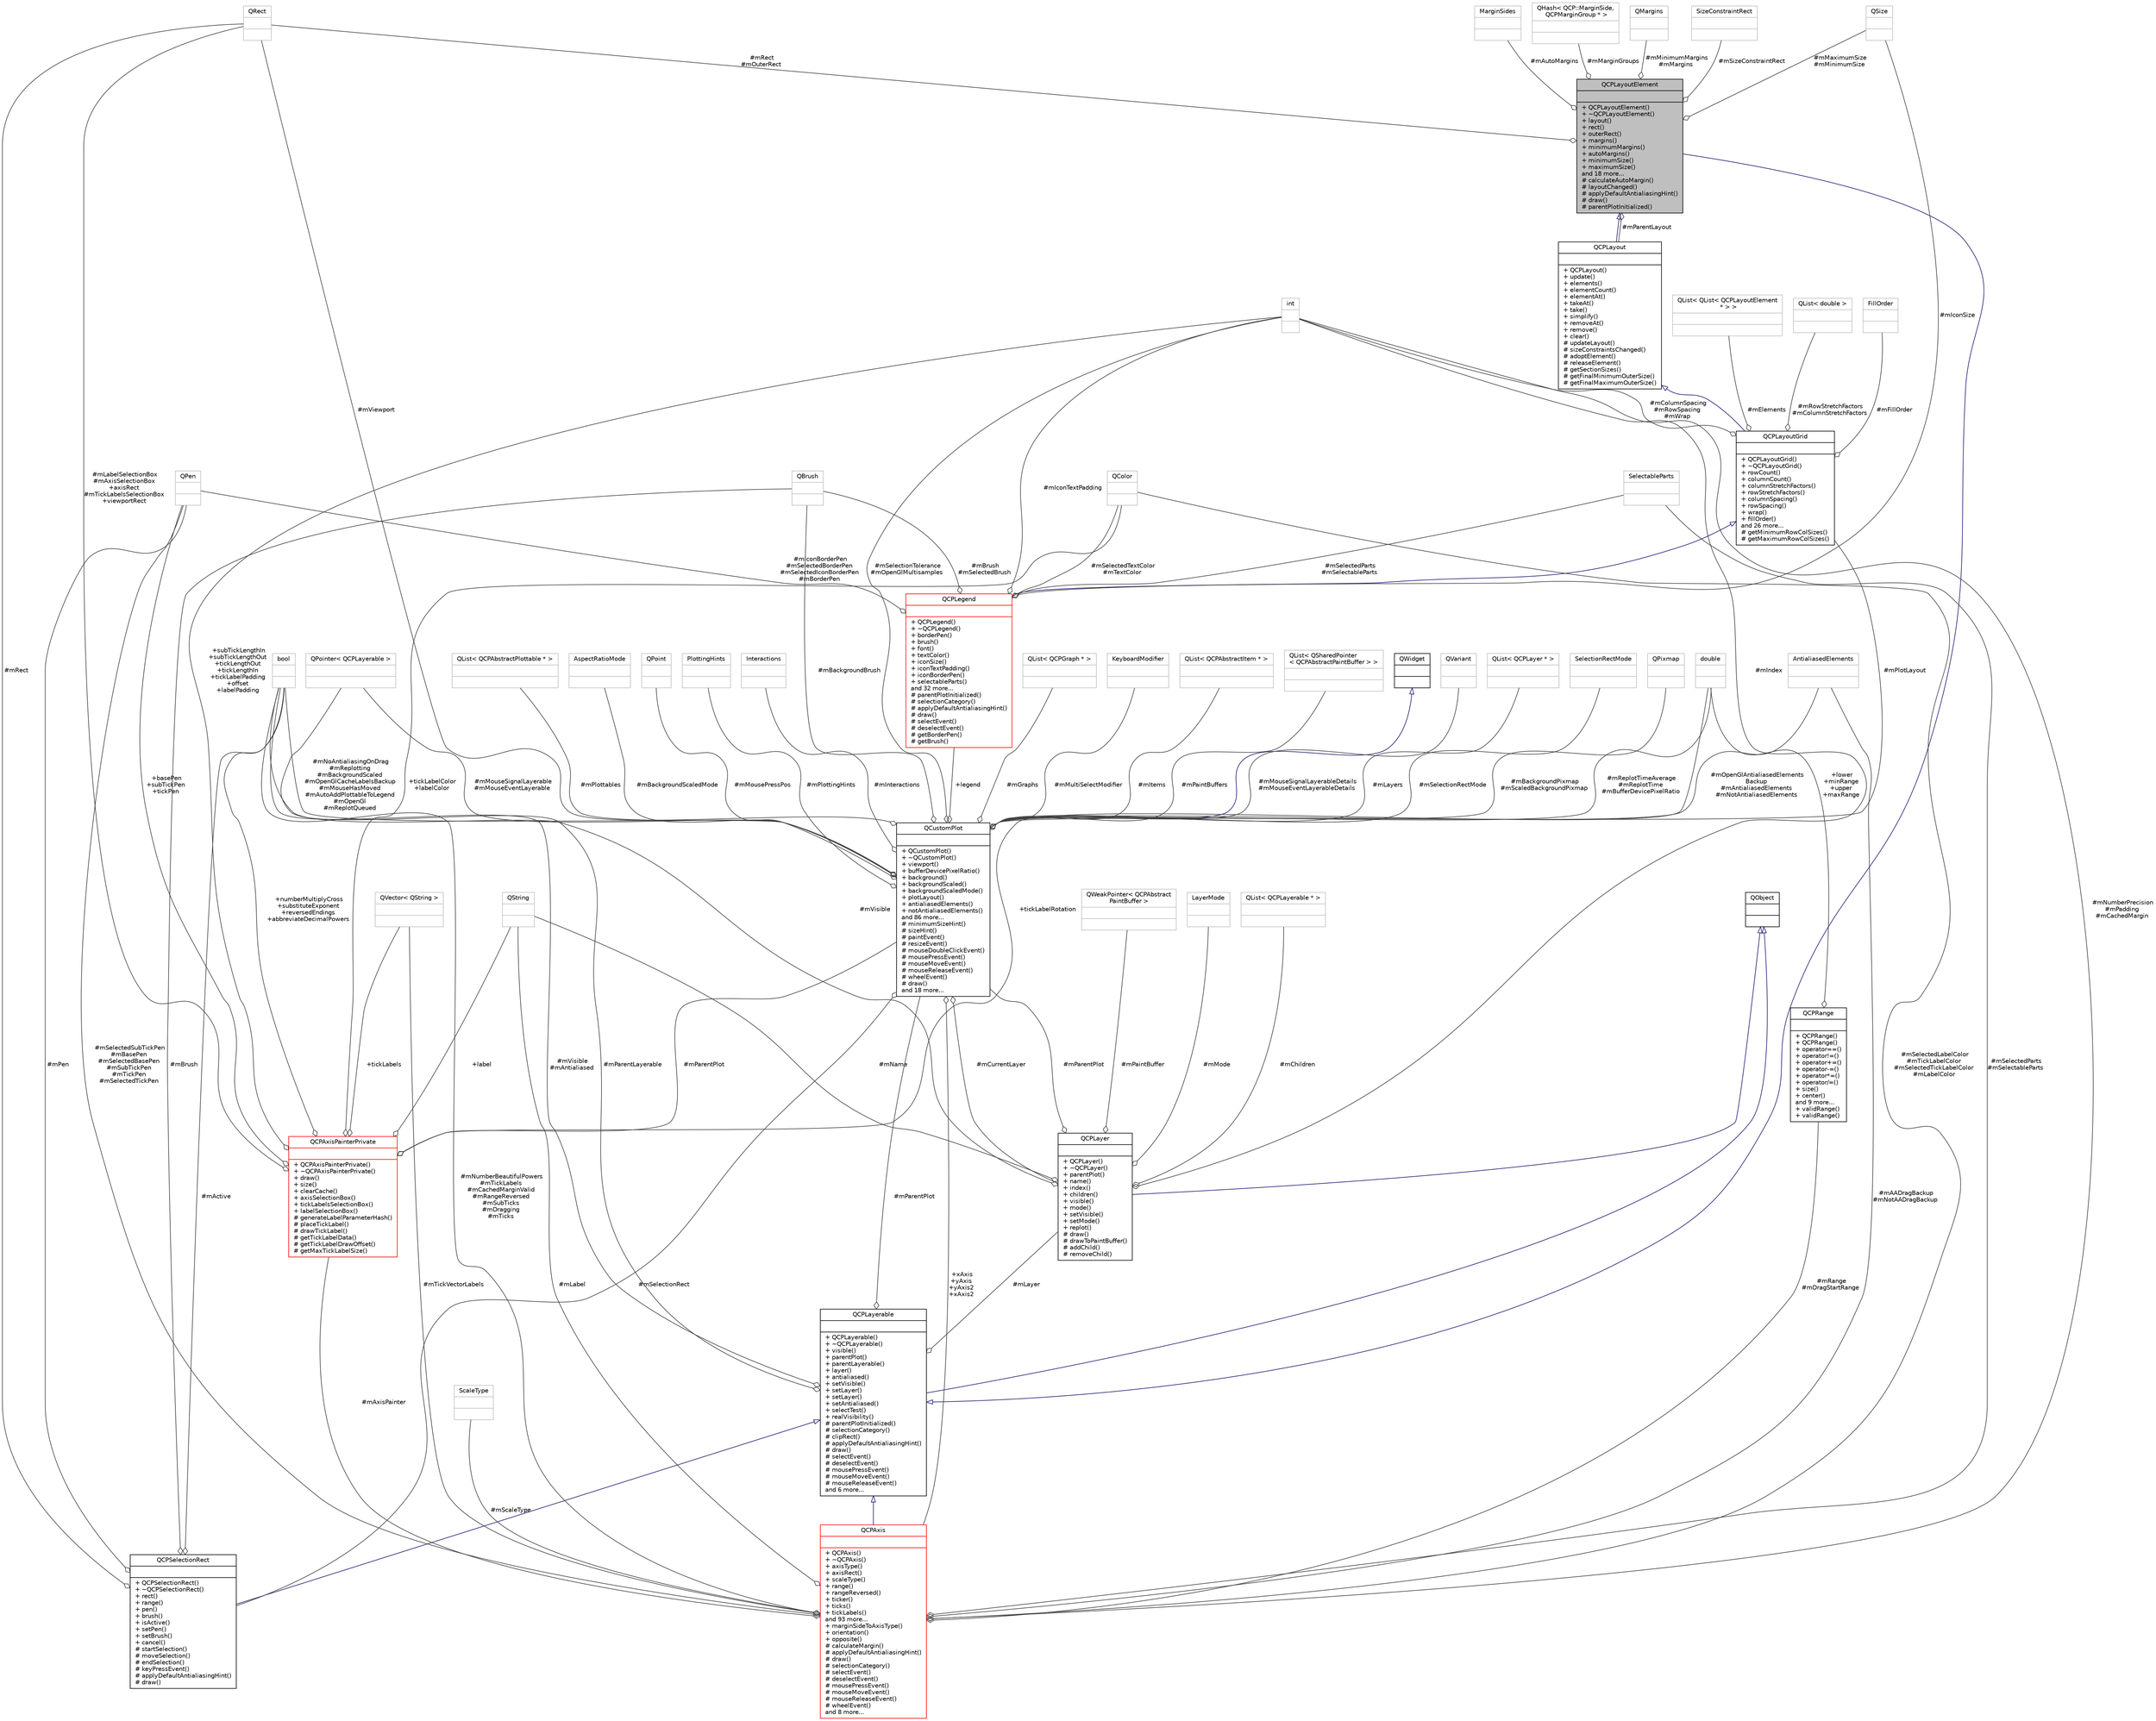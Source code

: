 digraph "QCPLayoutElement"
{
 // LATEX_PDF_SIZE
  edge [fontname="Helvetica",fontsize="10",labelfontname="Helvetica",labelfontsize="10"];
  node [fontname="Helvetica",fontsize="10",shape=record];
  Node1 [label="{QCPLayoutElement\n||+ QCPLayoutElement()\l+ ~QCPLayoutElement()\l+ layout()\l+ rect()\l+ outerRect()\l+ margins()\l+ minimumMargins()\l+ autoMargins()\l+ minimumSize()\l+ maximumSize()\land 18 more...\l# calculateAutoMargin()\l# layoutChanged()\l# applyDefaultAntialiasingHint()\l# draw()\l# parentPlotInitialized()\l}",height=0.2,width=0.4,color="black", fillcolor="grey75", style="filled", fontcolor="black",tooltip="The abstract base class for all objects that form the layout system."];
  Node2 -> Node1 [dir="back",color="midnightblue",fontsize="10",style="solid",arrowtail="onormal",fontname="Helvetica"];
  Node2 [label="{QCPLayerable\n||+ QCPLayerable()\l+ ~QCPLayerable()\l+ visible()\l+ parentPlot()\l+ parentLayerable()\l+ layer()\l+ antialiased()\l+ setVisible()\l+ setLayer()\l+ setLayer()\l+ setAntialiased()\l+ selectTest()\l+ realVisibility()\l# parentPlotInitialized()\l# selectionCategory()\l# clipRect()\l# applyDefaultAntialiasingHint()\l# draw()\l# selectEvent()\l# deselectEvent()\l# mousePressEvent()\l# mouseMoveEvent()\l# mouseReleaseEvent()\land 6 more...\l}",height=0.2,width=0.4,color="black", fillcolor="white", style="filled",URL="$classQCPLayerable.html",tooltip="Base class for all drawable objects."];
  Node3 -> Node2 [dir="back",color="midnightblue",fontsize="10",style="solid",arrowtail="onormal",fontname="Helvetica"];
  Node3 [label="{QObject\n||}",height=0.2,width=0.4,color="black", fillcolor="white", style="filled",URL="$classQObject.html",tooltip=" "];
  Node4 -> Node2 [color="grey25",fontsize="10",style="solid",label=" #mLayer" ,arrowhead="odiamond",fontname="Helvetica"];
  Node4 [label="{QCPLayer\n||+ QCPLayer()\l+ ~QCPLayer()\l+ parentPlot()\l+ name()\l+ index()\l+ children()\l+ visible()\l+ mode()\l+ setVisible()\l+ setMode()\l+ replot()\l# draw()\l# drawToPaintBuffer()\l# addChild()\l# removeChild()\l}",height=0.2,width=0.4,color="black", fillcolor="white", style="filled",URL="$classQCPLayer.html",tooltip="A layer that may contain objects, to control the rendering order."];
  Node3 -> Node4 [dir="back",color="midnightblue",fontsize="10",style="solid",arrowtail="onormal",fontname="Helvetica"];
  Node5 -> Node4 [color="grey25",fontsize="10",style="solid",label=" #mName" ,arrowhead="odiamond",fontname="Helvetica"];
  Node5 [label="{QString\n||}",height=0.2,width=0.4,color="grey75", fillcolor="white", style="filled",tooltip=" "];
  Node6 -> Node4 [color="grey25",fontsize="10",style="solid",label=" #mIndex" ,arrowhead="odiamond",fontname="Helvetica"];
  Node6 [label="{int\n||}",height=0.2,width=0.4,color="grey75", fillcolor="white", style="filled",tooltip=" "];
  Node7 -> Node4 [color="grey25",fontsize="10",style="solid",label=" #mPaintBuffer" ,arrowhead="odiamond",fontname="Helvetica"];
  Node7 [label="{QWeakPointer\< QCPAbstract\lPaintBuffer \>\n||}",height=0.2,width=0.4,color="grey75", fillcolor="white", style="filled",tooltip=" "];
  Node8 -> Node4 [color="grey25",fontsize="10",style="solid",label=" #mVisible" ,arrowhead="odiamond",fontname="Helvetica"];
  Node8 [label="{bool\n||}",height=0.2,width=0.4,color="grey75", fillcolor="white", style="filled",tooltip=" "];
  Node9 -> Node4 [color="grey25",fontsize="10",style="solid",label=" #mParentPlot" ,arrowhead="odiamond",fontname="Helvetica"];
  Node9 [label="{QCustomPlot\n||+ QCustomPlot()\l+ ~QCustomPlot()\l+ viewport()\l+ bufferDevicePixelRatio()\l+ background()\l+ backgroundScaled()\l+ backgroundScaledMode()\l+ plotLayout()\l+ antialiasedElements()\l+ notAntialiasedElements()\land 86 more...\l# minimumSizeHint()\l# sizeHint()\l# paintEvent()\l# resizeEvent()\l# mouseDoubleClickEvent()\l# mousePressEvent()\l# mouseMoveEvent()\l# mouseReleaseEvent()\l# wheelEvent()\l# draw()\land 18 more...\l}",height=0.2,width=0.4,color="black", fillcolor="white", style="filled",URL="$classQCustomPlot.html",tooltip="The central class of the library. This is the QWidget which displays the plot and interacts with the ..."];
  Node10 -> Node9 [dir="back",color="midnightblue",fontsize="10",style="solid",arrowtail="onormal",fontname="Helvetica"];
  Node10 [label="{QWidget\n||}",height=0.2,width=0.4,color="black", fillcolor="white", style="filled",URL="$classQWidget.html",tooltip=" "];
  Node4 -> Node9 [color="grey25",fontsize="10",style="solid",label=" #mCurrentLayer" ,arrowhead="odiamond",fontname="Helvetica"];
  Node11 -> Node9 [color="grey25",fontsize="10",style="solid",label=" #mPlotLayout" ,arrowhead="odiamond",fontname="Helvetica"];
  Node11 [label="{QCPLayoutGrid\n||+ QCPLayoutGrid()\l+ ~QCPLayoutGrid()\l+ rowCount()\l+ columnCount()\l+ columnStretchFactors()\l+ rowStretchFactors()\l+ columnSpacing()\l+ rowSpacing()\l+ wrap()\l+ fillOrder()\land 26 more...\l# getMinimumRowColSizes()\l# getMaximumRowColSizes()\l}",height=0.2,width=0.4,color="black", fillcolor="white", style="filled",URL="$classQCPLayoutGrid.html",tooltip="A layout that arranges child elements in a grid."];
  Node12 -> Node11 [dir="back",color="midnightblue",fontsize="10",style="solid",arrowtail="onormal",fontname="Helvetica"];
  Node12 [label="{QCPLayout\n||+ QCPLayout()\l+ update()\l+ elements()\l+ elementCount()\l+ elementAt()\l+ takeAt()\l+ take()\l+ simplify()\l+ removeAt()\l+ remove()\l+ clear()\l# updateLayout()\l# sizeConstraintsChanged()\l# adoptElement()\l# releaseElement()\l# getSectionSizes()\l# getFinalMinimumOuterSize()\l# getFinalMaximumOuterSize()\l}",height=0.2,width=0.4,color="black", fillcolor="white", style="filled",URL="$classQCPLayout.html",tooltip="The abstract base class for layouts."];
  Node1 -> Node12 [dir="back",color="midnightblue",fontsize="10",style="solid",arrowtail="onormal",fontname="Helvetica"];
  Node13 -> Node11 [color="grey25",fontsize="10",style="solid",label=" #mElements" ,arrowhead="odiamond",fontname="Helvetica"];
  Node13 [label="{QList\< QList\< QCPLayoutElement\l * \> \>\n||}",height=0.2,width=0.4,color="grey75", fillcolor="white", style="filled",tooltip=" "];
  Node14 -> Node11 [color="grey25",fontsize="10",style="solid",label=" #mRowStretchFactors\n#mColumnStretchFactors" ,arrowhead="odiamond",fontname="Helvetica"];
  Node14 [label="{QList\< double \>\n||}",height=0.2,width=0.4,color="grey75", fillcolor="white", style="filled",tooltip=" "];
  Node6 -> Node11 [color="grey25",fontsize="10",style="solid",label=" #mColumnSpacing\n#mRowSpacing\n#mWrap" ,arrowhead="odiamond",fontname="Helvetica"];
  Node15 -> Node11 [color="grey25",fontsize="10",style="solid",label=" #mFillOrder" ,arrowhead="odiamond",fontname="Helvetica"];
  Node15 [label="{FillOrder\n||}",height=0.2,width=0.4,color="grey75", fillcolor="white", style="filled",tooltip=" "];
  Node16 -> Node9 [color="grey25",fontsize="10",style="solid",label=" #mMouseSignalLayerableDetails\n#mMouseEventLayerableDetails" ,arrowhead="odiamond",fontname="Helvetica"];
  Node16 [label="{QVariant\n||}",height=0.2,width=0.4,color="grey75", fillcolor="white", style="filled",tooltip=" "];
  Node17 -> Node9 [color="grey25",fontsize="10",style="solid",label=" #mPlottingHints" ,arrowhead="odiamond",fontname="Helvetica"];
  Node17 [label="{PlottingHints\n||}",height=0.2,width=0.4,color="grey75", fillcolor="white", style="filled",tooltip=" "];
  Node18 -> Node9 [color="grey25",fontsize="10",style="solid",label=" #mInteractions" ,arrowhead="odiamond",fontname="Helvetica"];
  Node18 [label="{Interactions\n||}",height=0.2,width=0.4,color="grey75", fillcolor="white", style="filled",tooltip=" "];
  Node19 -> Node9 [color="grey25",fontsize="10",style="solid",label=" #mReplotTimeAverage\n#mReplotTime\n#mBufferDevicePixelRatio" ,arrowhead="odiamond",fontname="Helvetica"];
  Node19 [label="{double\n||}",height=0.2,width=0.4,color="grey75", fillcolor="white", style="filled",tooltip=" "];
  Node20 -> Node9 [color="grey25",fontsize="10",style="solid",label=" #mSelectionRect" ,arrowhead="odiamond",fontname="Helvetica"];
  Node20 [label="{QCPSelectionRect\n||+ QCPSelectionRect()\l+ ~QCPSelectionRect()\l+ rect()\l+ range()\l+ pen()\l+ brush()\l+ isActive()\l+ setPen()\l+ setBrush()\l+ cancel()\l# startSelection()\l# moveSelection()\l# endSelection()\l# keyPressEvent()\l# applyDefaultAntialiasingHint()\l# draw()\l}",height=0.2,width=0.4,color="black", fillcolor="white", style="filled",URL="$classQCPSelectionRect.html",tooltip="Provides rect/rubber-band data selection and range zoom interaction."];
  Node2 -> Node20 [dir="back",color="midnightblue",fontsize="10",style="solid",arrowtail="onormal",fontname="Helvetica"];
  Node21 -> Node20 [color="grey25",fontsize="10",style="solid",label=" #mPen" ,arrowhead="odiamond",fontname="Helvetica"];
  Node21 [label="{QPen\n||}",height=0.2,width=0.4,color="grey75", fillcolor="white", style="filled",tooltip=" "];
  Node8 -> Node20 [color="grey25",fontsize="10",style="solid",label=" #mActive" ,arrowhead="odiamond",fontname="Helvetica"];
  Node22 -> Node20 [color="grey25",fontsize="10",style="solid",label=" #mBrush" ,arrowhead="odiamond",fontname="Helvetica"];
  Node22 [label="{QBrush\n||}",height=0.2,width=0.4,color="grey75", fillcolor="white", style="filled",tooltip=" "];
  Node23 -> Node20 [color="grey25",fontsize="10",style="solid",label=" #mRect" ,arrowhead="odiamond",fontname="Helvetica"];
  Node23 [label="{QRect\n||}",height=0.2,width=0.4,color="grey75", fillcolor="white", style="filled",tooltip=" "];
  Node24 -> Node9 [color="grey25",fontsize="10",style="solid",label=" #mGraphs" ,arrowhead="odiamond",fontname="Helvetica"];
  Node24 [label="{QList\< QCPGraph * \>\n||}",height=0.2,width=0.4,color="grey75", fillcolor="white", style="filled",tooltip=" "];
  Node25 -> Node9 [color="grey25",fontsize="10",style="solid",label=" #mMultiSelectModifier" ,arrowhead="odiamond",fontname="Helvetica"];
  Node25 [label="{KeyboardModifier\n||}",height=0.2,width=0.4,color="grey75", fillcolor="white", style="filled",tooltip=" "];
  Node26 -> Node9 [color="grey25",fontsize="10",style="solid",label=" #mItems" ,arrowhead="odiamond",fontname="Helvetica"];
  Node26 [label="{QList\< QCPAbstractItem * \>\n||}",height=0.2,width=0.4,color="grey75", fillcolor="white", style="filled",tooltip=" "];
  Node27 -> Node9 [color="grey25",fontsize="10",style="solid",label=" #mPaintBuffers" ,arrowhead="odiamond",fontname="Helvetica"];
  Node27 [label="{QList\< QSharedPointer\l\< QCPAbstractPaintBuffer \> \>\n||}",height=0.2,width=0.4,color="grey75", fillcolor="white", style="filled",tooltip=" "];
  Node28 -> Node9 [color="grey25",fontsize="10",style="solid",label=" +xAxis\n+yAxis\n+yAxis2\n+xAxis2" ,arrowhead="odiamond",fontname="Helvetica"];
  Node28 [label="{QCPAxis\n||+ QCPAxis()\l+ ~QCPAxis()\l+ axisType()\l+ axisRect()\l+ scaleType()\l+ range()\l+ rangeReversed()\l+ ticker()\l+ ticks()\l+ tickLabels()\land 93 more...\l+ marginSideToAxisType()\l+ orientation()\l+ opposite()\l# calculateMargin()\l# applyDefaultAntialiasingHint()\l# draw()\l# selectionCategory()\l# selectEvent()\l# deselectEvent()\l# mousePressEvent()\l# mouseMoveEvent()\l# mouseReleaseEvent()\l# wheelEvent()\land 8 more...\l}",height=0.2,width=0.4,color="red", fillcolor="white", style="filled",URL="$classQCPAxis.html",tooltip="Manages a single axis inside a QCustomPlot."];
  Node2 -> Node28 [dir="back",color="midnightblue",fontsize="10",style="solid",arrowtail="onormal",fontname="Helvetica"];
  Node29 -> Node28 [color="grey25",fontsize="10",style="solid",label=" #mScaleType" ,arrowhead="odiamond",fontname="Helvetica"];
  Node29 [label="{ScaleType\n||}",height=0.2,width=0.4,color="grey75", fillcolor="white", style="filled",tooltip=" "];
  Node30 -> Node28 [color="grey25",fontsize="10",style="solid",label=" #mSelectedParts\n#mSelectableParts" ,arrowhead="odiamond",fontname="Helvetica"];
  Node30 [label="{SelectableParts\n||}",height=0.2,width=0.4,color="grey75", fillcolor="white", style="filled",tooltip=" "];
  Node31 -> Node28 [color="grey25",fontsize="10",style="solid",label=" #mTickVectorLabels" ,arrowhead="odiamond",fontname="Helvetica"];
  Node31 [label="{QVector\< QString \>\n||}",height=0.2,width=0.4,color="grey75", fillcolor="white", style="filled",tooltip=" "];
  Node32 -> Node28 [color="grey25",fontsize="10",style="solid",label=" #mRange\n#mDragStartRange" ,arrowhead="odiamond",fontname="Helvetica"];
  Node32 [label="{QCPRange\n||+ QCPRange()\l+ QCPRange()\l+ operator==()\l+ operator!=()\l+ operator+=()\l+ operator-=()\l+ operator*=()\l+ operator/=()\l+ size()\l+ center()\land 9 more...\l+ validRange()\l+ validRange()\l}",height=0.2,width=0.4,color="black", fillcolor="white", style="filled",URL="$classQCPRange.html",tooltip="Represents the range an axis is encompassing."];
  Node19 -> Node32 [color="grey25",fontsize="10",style="solid",label=" +lower\n+minRange\n+upper\n+maxRange" ,arrowhead="odiamond",fontname="Helvetica"];
  Node33 -> Node28 [color="grey25",fontsize="10",style="solid",label=" #mSelectedLabelColor\n#mTickLabelColor\n#mSelectedTickLabelColor\n#mLabelColor" ,arrowhead="odiamond",fontname="Helvetica"];
  Node33 [label="{QColor\n||}",height=0.2,width=0.4,color="grey75", fillcolor="white", style="filled",tooltip=" "];
  Node34 -> Node28 [color="grey25",fontsize="10",style="solid",label=" #mAxisPainter" ,arrowhead="odiamond",fontname="Helvetica"];
  Node34 [label="{QCPAxisPainterPrivate\n||+ QCPAxisPainterPrivate()\l+ ~QCPAxisPainterPrivate()\l+ draw()\l+ size()\l+ clearCache()\l+ axisSelectionBox()\l+ tickLabelsSelectionBox()\l+ labelSelectionBox()\l# generateLabelParameterHash()\l# placeTickLabel()\l# drawTickLabel()\l# getTickLabelData()\l# getTickLabelDrawOffset()\l# getMaxTickLabelSize()\l}",height=0.2,width=0.4,color="red", fillcolor="white", style="filled",URL="$classQCPAxisPainterPrivate.html",tooltip=" "];
  Node31 -> Node34 [color="grey25",fontsize="10",style="solid",label=" +tickLabels" ,arrowhead="odiamond",fontname="Helvetica"];
  Node19 -> Node34 [color="grey25",fontsize="10",style="solid",label=" +tickLabelRotation" ,arrowhead="odiamond",fontname="Helvetica"];
  Node33 -> Node34 [color="grey25",fontsize="10",style="solid",label=" +tickLabelColor\n+labelColor" ,arrowhead="odiamond",fontname="Helvetica"];
  Node5 -> Node34 [color="grey25",fontsize="10",style="solid",label=" +label" ,arrowhead="odiamond",fontname="Helvetica"];
  Node21 -> Node34 [color="grey25",fontsize="10",style="solid",label=" +basePen\n+subTickPen\n+tickPen" ,arrowhead="odiamond",fontname="Helvetica"];
  Node6 -> Node34 [color="grey25",fontsize="10",style="solid",label=" +subTickLengthIn\n+subTickLengthOut\n+tickLengthOut\n+tickLengthIn\n+tickLabelPadding\n+offset\n+labelPadding" ,arrowhead="odiamond",fontname="Helvetica"];
  Node8 -> Node34 [color="grey25",fontsize="10",style="solid",label=" +numberMultiplyCross\n+substituteExponent\n+reversedEndings\n+abbreviateDecimalPowers" ,arrowhead="odiamond",fontname="Helvetica"];
  Node9 -> Node34 [color="grey25",fontsize="10",style="solid",label=" #mParentPlot" ,arrowhead="odiamond",fontname="Helvetica"];
  Node23 -> Node34 [color="grey25",fontsize="10",style="solid",label=" #mLabelSelectionBox\n#mAxisSelectionBox\n+axisRect\n#mTickLabelsSelectionBox\n+viewportRect" ,arrowhead="odiamond",fontname="Helvetica"];
  Node5 -> Node28 [color="grey25",fontsize="10",style="solid",label=" #mLabel" ,arrowhead="odiamond",fontname="Helvetica"];
  Node21 -> Node28 [color="grey25",fontsize="10",style="solid",label=" #mSelectedSubTickPen\n#mBasePen\n#mSelectedBasePen\n#mSubTickPen\n#mTickPen\n#mSelectedTickPen" ,arrowhead="odiamond",fontname="Helvetica"];
  Node6 -> Node28 [color="grey25",fontsize="10",style="solid",label=" #mNumberPrecision\n#mPadding\n#mCachedMargin" ,arrowhead="odiamond",fontname="Helvetica"];
  Node8 -> Node28 [color="grey25",fontsize="10",style="solid",label=" #mNumberBeautifulPowers\n#mTickLabels\n#mCachedMarginValid\n#mRangeReversed\n#mSubTicks\n#mDragging\n#mTicks" ,arrowhead="odiamond",fontname="Helvetica"];
  Node53 -> Node28 [color="grey25",fontsize="10",style="solid",label=" #mAADragBackup\n#mNotAADragBackup" ,arrowhead="odiamond",fontname="Helvetica"];
  Node53 [label="{AntialiasedElements\n||}",height=0.2,width=0.4,color="grey75", fillcolor="white", style="filled",tooltip=" "];
  Node60 -> Node9 [color="grey25",fontsize="10",style="solid",label=" #mLayers" ,arrowhead="odiamond",fontname="Helvetica"];
  Node60 [label="{QList\< QCPLayer * \>\n||}",height=0.2,width=0.4,color="grey75", fillcolor="white", style="filled",tooltip=" "];
  Node61 -> Node9 [color="grey25",fontsize="10",style="solid",label=" #mSelectionRectMode" ,arrowhead="odiamond",fontname="Helvetica"];
  Node61 [label="{SelectionRectMode\n||}",height=0.2,width=0.4,color="grey75", fillcolor="white", style="filled",tooltip=" "];
  Node52 -> Node9 [color="grey25",fontsize="10",style="solid",label=" #mBackgroundPixmap\n#mScaledBackgroundPixmap" ,arrowhead="odiamond",fontname="Helvetica"];
  Node52 [label="{QPixmap\n||}",height=0.2,width=0.4,color="grey75", fillcolor="white", style="filled",tooltip=" "];
  Node62 -> Node9 [color="grey25",fontsize="10",style="solid",label=" #mMouseSignalLayerable\n#mMouseEventLayerable" ,arrowhead="odiamond",fontname="Helvetica"];
  Node62 [label="{QPointer\< QCPLayerable \>\n||}",height=0.2,width=0.4,color="grey75", fillcolor="white", style="filled",tooltip=" "];
  Node6 -> Node9 [color="grey25",fontsize="10",style="solid",label=" #mSelectionTolerance\n#mOpenGlMultisamples" ,arrowhead="odiamond",fontname="Helvetica"];
  Node63 -> Node9 [color="grey25",fontsize="10",style="solid",label=" #mPlottables" ,arrowhead="odiamond",fontname="Helvetica"];
  Node63 [label="{QList\< QCPAbstractPlottable * \>\n||}",height=0.2,width=0.4,color="grey75", fillcolor="white", style="filled",tooltip=" "];
  Node8 -> Node9 [color="grey25",fontsize="10",style="solid",label=" #mNoAntialiasingOnDrag\n#mReplotting\n#mBackgroundScaled\n#mOpenGlCacheLabelsBackup\n#mMouseHasMoved\n#mAutoAddPlottableToLegend\n#mOpenGl\n#mReplotQueued" ,arrowhead="odiamond",fontname="Helvetica"];
  Node22 -> Node9 [color="grey25",fontsize="10",style="solid",label=" #mBackgroundBrush" ,arrowhead="odiamond",fontname="Helvetica"];
  Node53 -> Node9 [color="grey25",fontsize="10",style="solid",label=" #mOpenGlAntialiasedElements\lBackup\n#mAntialiasedElements\n#mNotAntialiasedElements" ,arrowhead="odiamond",fontname="Helvetica"];
  Node64 -> Node9 [color="grey25",fontsize="10",style="solid",label=" +legend" ,arrowhead="odiamond",fontname="Helvetica"];
  Node64 [label="{QCPLegend\n||+ QCPLegend()\l+ ~QCPLegend()\l+ borderPen()\l+ brush()\l+ font()\l+ textColor()\l+ iconSize()\l+ iconTextPadding()\l+ iconBorderPen()\l+ selectableParts()\land 32 more...\l# parentPlotInitialized()\l# selectionCategory()\l# applyDefaultAntialiasingHint()\l# draw()\l# selectEvent()\l# deselectEvent()\l# getBorderPen()\l# getBrush()\l}",height=0.2,width=0.4,color="red", fillcolor="white", style="filled",URL="$classQCPLegend.html",tooltip="Manages a legend inside a QCustomPlot."];
  Node11 -> Node64 [dir="back",color="midnightblue",fontsize="10",style="solid",arrowtail="onormal",fontname="Helvetica"];
  Node30 -> Node64 [color="grey25",fontsize="10",style="solid",label=" #mSelectedParts\n#mSelectableParts" ,arrowhead="odiamond",fontname="Helvetica"];
  Node33 -> Node64 [color="grey25",fontsize="10",style="solid",label=" #mSelectedTextColor\n#mTextColor" ,arrowhead="odiamond",fontname="Helvetica"];
  Node21 -> Node64 [color="grey25",fontsize="10",style="solid",label=" #mIconBorderPen\n#mSelectedBorderPen\n#mSelectedIconBorderPen\n#mBorderPen" ,arrowhead="odiamond",fontname="Helvetica"];
  Node6 -> Node64 [color="grey25",fontsize="10",style="solid",label=" #mIconTextPadding" ,arrowhead="odiamond",fontname="Helvetica"];
  Node22 -> Node64 [color="grey25",fontsize="10",style="solid",label=" #mBrush\n#mSelectedBrush" ,arrowhead="odiamond",fontname="Helvetica"];
  Node65 -> Node64 [color="grey25",fontsize="10",style="solid",label=" #mIconSize" ,arrowhead="odiamond",fontname="Helvetica"];
  Node65 [label="{QSize\n||}",height=0.2,width=0.4,color="grey75", fillcolor="white", style="filled",tooltip=" "];
  Node55 -> Node9 [color="grey25",fontsize="10",style="solid",label=" #mBackgroundScaledMode" ,arrowhead="odiamond",fontname="Helvetica"];
  Node55 [label="{AspectRatioMode\n||}",height=0.2,width=0.4,color="grey75", fillcolor="white", style="filled",tooltip=" "];
  Node23 -> Node9 [color="grey25",fontsize="10",style="solid",label=" #mViewport" ,arrowhead="odiamond",fontname="Helvetica"];
  Node66 -> Node9 [color="grey25",fontsize="10",style="solid",label=" #mMousePressPos" ,arrowhead="odiamond",fontname="Helvetica"];
  Node66 [label="{QPoint\n||}",height=0.2,width=0.4,color="grey75", fillcolor="white", style="filled",tooltip=" "];
  Node67 -> Node4 [color="grey25",fontsize="10",style="solid",label=" #mMode" ,arrowhead="odiamond",fontname="Helvetica"];
  Node67 [label="{LayerMode\n||}",height=0.2,width=0.4,color="grey75", fillcolor="white", style="filled",tooltip=" "];
  Node68 -> Node4 [color="grey25",fontsize="10",style="solid",label=" #mChildren" ,arrowhead="odiamond",fontname="Helvetica"];
  Node68 [label="{QList\< QCPLayerable * \>\n||}",height=0.2,width=0.4,color="grey75", fillcolor="white", style="filled",tooltip=" "];
  Node62 -> Node2 [color="grey25",fontsize="10",style="solid",label=" #mParentLayerable" ,arrowhead="odiamond",fontname="Helvetica"];
  Node8 -> Node2 [color="grey25",fontsize="10",style="solid",label=" #mVisible\n#mAntialiased" ,arrowhead="odiamond",fontname="Helvetica"];
  Node9 -> Node2 [color="grey25",fontsize="10",style="solid",label=" #mParentPlot" ,arrowhead="odiamond",fontname="Helvetica"];
  Node69 -> Node1 [color="grey25",fontsize="10",style="solid",label=" #mMinimumMargins\n#mMargins" ,arrowhead="odiamond",fontname="Helvetica"];
  Node69 [label="{QMargins\n||}",height=0.2,width=0.4,color="grey75", fillcolor="white", style="filled",tooltip=" "];
  Node12 -> Node1 [color="grey25",fontsize="10",style="solid",label=" #mParentLayout" ,arrowhead="odiamond",fontname="Helvetica"];
  Node70 -> Node1 [color="grey25",fontsize="10",style="solid",label=" #mSizeConstraintRect" ,arrowhead="odiamond",fontname="Helvetica"];
  Node70 [label="{SizeConstraintRect\n||}",height=0.2,width=0.4,color="grey75", fillcolor="white", style="filled",tooltip=" "];
  Node65 -> Node1 [color="grey25",fontsize="10",style="solid",label=" #mMaximumSize\n#mMinimumSize" ,arrowhead="odiamond",fontname="Helvetica"];
  Node71 -> Node1 [color="grey25",fontsize="10",style="solid",label=" #mAutoMargins" ,arrowhead="odiamond",fontname="Helvetica"];
  Node71 [label="{MarginSides\n||}",height=0.2,width=0.4,color="grey75", fillcolor="white", style="filled",tooltip=" "];
  Node23 -> Node1 [color="grey25",fontsize="10",style="solid",label=" #mRect\n#mOuterRect" ,arrowhead="odiamond",fontname="Helvetica"];
  Node72 -> Node1 [color="grey25",fontsize="10",style="solid",label=" #mMarginGroups" ,arrowhead="odiamond",fontname="Helvetica"];
  Node72 [label="{QHash\< QCP::MarginSide,\l QCPMarginGroup * \>\n||}",height=0.2,width=0.4,color="grey75", fillcolor="white", style="filled",tooltip=" "];
}
